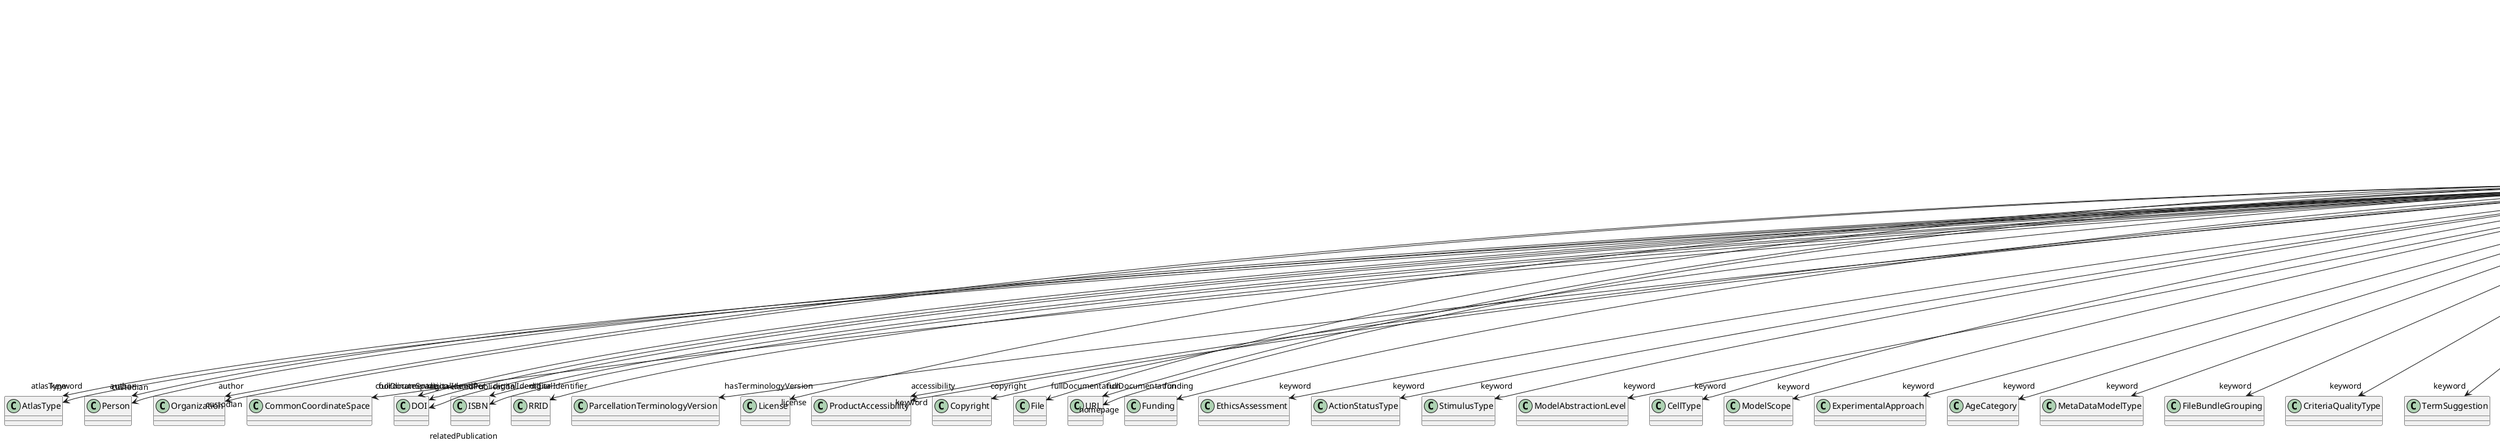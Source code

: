 @startuml
class BrainAtlasVersion {
+abbreviation
+atlasType
+author
+coordinateSpace
+digitalIdentifier
+hasTerminologyVersion
+isAlternativeVersionOf
+isNewVersionOf
+license
+ontologyIdentifier
+accessibility
+copyright
+custodian
+description
+fullDocumentation
+fullName
+funding
+homepage
+howToCite
+keyword
+otherContribution
+relatedPublication
+releaseDate
+repository
+shortName
+supportChannel
+versionIdentifier
+versionInnovation

}
BrainAtlasVersion -d-> "atlasType" AtlasType
BrainAtlasVersion -d-> "author" Person
BrainAtlasVersion -d-> "author" Organization
BrainAtlasVersion -d-> "coordinateSpace" CommonCoordinateSpace
BrainAtlasVersion -d-> "digitalIdentifier" DOI
BrainAtlasVersion -d-> "digitalIdentifier" ISBN
BrainAtlasVersion -d-> "digitalIdentifier" RRID
BrainAtlasVersion -d-> "hasTerminologyVersion" ParcellationTerminologyVersion
BrainAtlasVersion -d-> "isAlternativeVersionOf" BrainAtlasVersion
BrainAtlasVersion -d-> "isNewVersionOf" BrainAtlasVersion
BrainAtlasVersion -d-> "license" License
BrainAtlasVersion -d-> "accessibility" ProductAccessibility
BrainAtlasVersion -d-> "copyright" Copyright
BrainAtlasVersion -d-> "custodian" Person
BrainAtlasVersion -d-> "custodian" Organization
BrainAtlasVersion -d-> "fullDocumentation" DOI
BrainAtlasVersion -d-> "fullDocumentation" File
BrainAtlasVersion -d-> "fullDocumentation" URL
BrainAtlasVersion -d-> "funding" Funding
BrainAtlasVersion -d-> "homepage" URL
BrainAtlasVersion -d-> "keyword" EthicsAssessment
BrainAtlasVersion -d-> "keyword" ActionStatusType
BrainAtlasVersion -d-> "keyword" StimulusType
BrainAtlasVersion -d-> "keyword" ModelAbstractionLevel
BrainAtlasVersion -d-> "keyword" CellType
BrainAtlasVersion -d-> "keyword" ModelScope
BrainAtlasVersion -d-> "keyword" ExperimentalApproach
BrainAtlasVersion -d-> "keyword" AgeCategory
BrainAtlasVersion -d-> "keyword" MetaDataModelType
BrainAtlasVersion -d-> "keyword" FileBundleGrouping
BrainAtlasVersion -d-> "keyword" CriteriaQualityType
BrainAtlasVersion -d-> "keyword" TermSuggestion
BrainAtlasVersion -d-> "keyword" AnatomicalAxesOrientation
BrainAtlasVersion -d-> "keyword" Disease
BrainAtlasVersion -d-> "keyword" StimulationApproach
BrainAtlasVersion -d-> "keyword" QualitativeOverlap
BrainAtlasVersion -d-> "keyword" ProgrammingLanguage
BrainAtlasVersion -d-> "keyword" PreparationType
BrainAtlasVersion -d-> "keyword" OperatingSystem
BrainAtlasVersion -d-> "keyword" DeviceType
BrainAtlasVersion -d-> "keyword" Handedness
BrainAtlasVersion -d-> "keyword" BiologicalSex
BrainAtlasVersion -d-> "keyword" GeneticStrainType
BrainAtlasVersion -d-> "keyword" Species
BrainAtlasVersion -d-> "keyword" Service
BrainAtlasVersion -d-> "keyword" ProductAccessibility
BrainAtlasVersion -d-> "keyword" Terminology
BrainAtlasVersion -d-> "keyword" Laterality
BrainAtlasVersion -d-> "keyword" Technique
BrainAtlasVersion -d-> "keyword" UnitOfMeasurement
BrainAtlasVersion -d-> "keyword" SoftwareApplicationCategory
BrainAtlasVersion -d-> "keyword" BreedingType
BrainAtlasVersion -d-> "keyword" TissueSampleAttribute
BrainAtlasVersion -d-> "keyword" ContributionType
BrainAtlasVersion -d-> "keyword" BiologicalOrder
BrainAtlasVersion -d-> "keyword" SemanticDataType
BrainAtlasVersion -d-> "keyword" DataType
BrainAtlasVersion -d-> "keyword" UBERONParcellation
BrainAtlasVersion -d-> "keyword" FileRepositoryType
BrainAtlasVersion -d-> "keyword" TypeOfUncertainty
BrainAtlasVersion -d-> "keyword" FileUsageRole
BrainAtlasVersion -d-> "keyword" Language
BrainAtlasVersion -d-> "keyword" TissueSampleType
BrainAtlasVersion -d-> "keyword" SoftwareFeature
BrainAtlasVersion -d-> "keyword" DiseaseModel
BrainAtlasVersion -d-> "keyword" MolecularEntity
BrainAtlasVersion -d-> "keyword" Organ
BrainAtlasVersion -d-> "keyword" OperatingDevice
BrainAtlasVersion -d-> "keyword" SubjectAttribute
BrainAtlasVersion -d-> "keyword" AtlasType
BrainAtlasVersion -d-> "otherContribution" Contribution
BrainAtlasVersion -d-> "relatedPublication" DOI
BrainAtlasVersion -d-> "relatedPublication" ISBN
BrainAtlasVersion -d-> "repository" FileRepository

@enduml